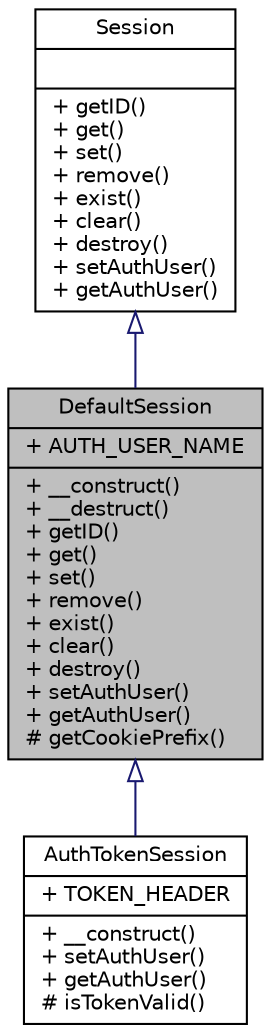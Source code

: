 digraph "DefaultSession"
{
  edge [fontname="Helvetica",fontsize="10",labelfontname="Helvetica",labelfontsize="10"];
  node [fontname="Helvetica",fontsize="10",shape=record];
  Node0 [label="{DefaultSession\n|+ AUTH_USER_NAME\l|+ __construct()\l+ __destruct()\l+ getID()\l+ get()\l+ set()\l+ remove()\l+ exist()\l+ clear()\l+ destroy()\l+ setAuthUser()\l+ getAuthUser()\l# getCookiePrefix()\l}",height=0.2,width=0.4,color="black", fillcolor="grey75", style="filled", fontcolor="black"];
  Node1 -> Node0 [dir="back",color="midnightblue",fontsize="10",style="solid",arrowtail="onormal",fontname="Helvetica"];
  Node1 [label="{Session\n||+ getID()\l+ get()\l+ set()\l+ remove()\l+ exist()\l+ clear()\l+ destroy()\l+ setAuthUser()\l+ getAuthUser()\l}",height=0.2,width=0.4,color="black", fillcolor="white", style="filled",URL="$interfacewcmf_1_1lib_1_1core_1_1_session.html",tooltip="Session is the interface for session implementations and defines access to session variables..."];
  Node0 -> Node2 [dir="back",color="midnightblue",fontsize="10",style="solid",arrowtail="onormal",fontname="Helvetica"];
  Node2 [label="{AuthTokenSession\n|+ TOKEN_HEADER\l|+ __construct()\l+ setAuthUser()\l+ getAuthUser()\l# isTokenValid()\l}",height=0.2,width=0.4,color="black", fillcolor="white", style="filled",URL="$classwcmf_1_1lib_1_1core_1_1impl_1_1_auth_token_session.html",tooltip="AuthTokenSession is a DefaultSession, but additionally requires clients to send a token in the X-Auth..."];
}
